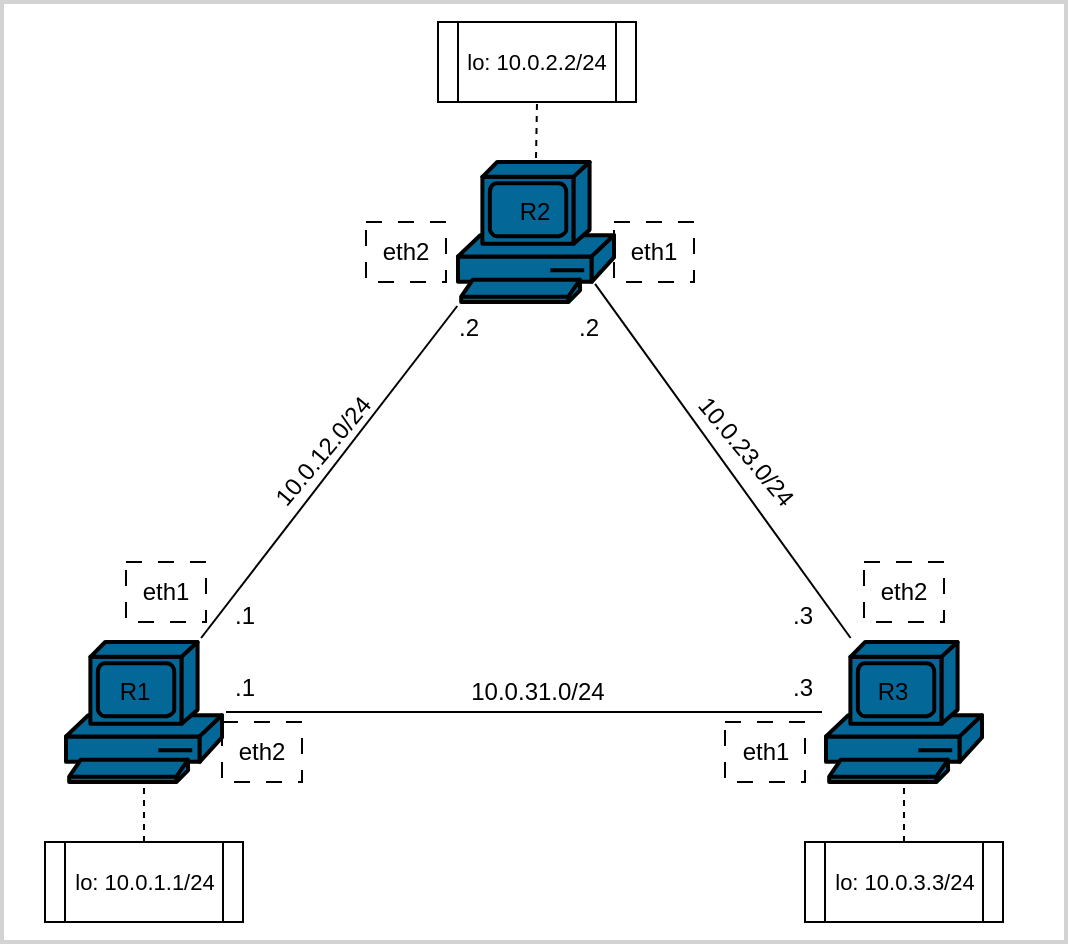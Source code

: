 <mxfile version="28.0.6">
  <diagram name="Page-1" id="QNtcoWRYU7GwBWOjYg5Z">
    <mxGraphModel dx="983" dy="579" grid="1" gridSize="10" guides="1" tooltips="1" connect="1" arrows="1" fold="1" page="1" pageScale="1" pageWidth="850" pageHeight="1100" math="0" shadow="0">
      <root>
        <mxCell id="0" />
        <mxCell id="1" parent="0" />
        <mxCell id="kkkl5rw_G0uq3lylavK_-32" value="" style="rounded=0;whiteSpace=wrap;html=1;fillColor=#FFFFFF;strokeColor=#d3d3d3;strokeWidth=2;fontColor=#000000;" vertex="1" parent="1">
          <mxGeometry x="158" y="50" width="532" height="470" as="geometry" />
        </mxCell>
        <mxCell id="kkkl5rw_G0uq3lylavK_-1" value="" style="shape=mxgraph.cisco.computers_and_peripherals.pc;html=1;pointerEvents=1;dashed=0;fillColor=#036897;strokeColor=#000000;strokeWidth=2;verticalLabelPosition=bottom;verticalAlign=top;align=center;outlineConnect=0;perimeterSpacing=2;" vertex="1" parent="1">
          <mxGeometry x="570" y="370" width="78" height="70" as="geometry" />
        </mxCell>
        <mxCell id="kkkl5rw_G0uq3lylavK_-2" value="" style="shape=mxgraph.cisco.computers_and_peripherals.pc;html=1;pointerEvents=1;dashed=0;fillColor=#036897;strokeColor=#000000;strokeWidth=2;verticalLabelPosition=bottom;verticalAlign=top;align=center;outlineConnect=0;gradientColor=none;shadow=0;perimeterSpacing=2;" vertex="1" parent="1">
          <mxGeometry x="386" y="130" width="78" height="70" as="geometry" />
        </mxCell>
        <mxCell id="kkkl5rw_G0uq3lylavK_-3" value="" style="shape=mxgraph.cisco.computers_and_peripherals.pc;html=1;pointerEvents=1;dashed=0;fillColor=#036897;strokeColor=#000000;strokeWidth=2;verticalLabelPosition=bottom;verticalAlign=top;align=center;outlineConnect=0;perimeterSpacing=2;" vertex="1" parent="1">
          <mxGeometry x="190" y="370" width="78" height="70" as="geometry" />
        </mxCell>
        <mxCell id="kkkl5rw_G0uq3lylavK_-4" value="" style="endArrow=none;html=1;rounded=0;entryX=0.02;entryY=1;entryDx=0;entryDy=0;entryPerimeter=0;strokeColor=#000000;" edge="1" parent="1" source="kkkl5rw_G0uq3lylavK_-3" target="kkkl5rw_G0uq3lylavK_-2">
          <mxGeometry width="50" height="50" relative="1" as="geometry">
            <mxPoint x="700" y="460" as="sourcePoint" />
            <mxPoint x="750" y="410" as="targetPoint" />
          </mxGeometry>
        </mxCell>
        <mxCell id="kkkl5rw_G0uq3lylavK_-5" value="" style="endArrow=none;html=1;rounded=0;strokeColor=#000000;" edge="1" parent="1" source="kkkl5rw_G0uq3lylavK_-3" target="kkkl5rw_G0uq3lylavK_-1">
          <mxGeometry width="50" height="50" relative="1" as="geometry">
            <mxPoint x="410" y="460" as="sourcePoint" />
            <mxPoint x="542" y="290" as="targetPoint" />
          </mxGeometry>
        </mxCell>
        <mxCell id="kkkl5rw_G0uq3lylavK_-6" value="" style="endArrow=none;html=1;rounded=0;entryX=0.86;entryY=0.85;entryDx=0;entryDy=0;entryPerimeter=0;strokeColor=#000000;" edge="1" parent="1" source="kkkl5rw_G0uq3lylavK_-1" target="kkkl5rw_G0uq3lylavK_-2">
          <mxGeometry width="50" height="50" relative="1" as="geometry">
            <mxPoint x="530" y="420" as="sourcePoint" />
            <mxPoint x="662" y="250" as="targetPoint" />
          </mxGeometry>
        </mxCell>
        <mxCell id="kkkl5rw_G0uq3lylavK_-8" value="&lt;font style=&quot;font-size: 11px;&quot;&gt;lo: 10.0.1.1/24&lt;/font&gt;" style="shape=process;whiteSpace=wrap;html=1;backgroundOutline=1;strokeColor=#000000;fontColor=#000000;fillColor=none;" vertex="1" parent="1">
          <mxGeometry x="179.5" y="470" width="99" height="40" as="geometry" />
        </mxCell>
        <mxCell id="kkkl5rw_G0uq3lylavK_-9" value="&lt;font style=&quot;font-size: 11px;&quot;&gt;lo: 10.0.3.3/24&lt;/font&gt;" style="shape=process;whiteSpace=wrap;html=1;backgroundOutline=1;strokeColor=#000000;fontColor=#000000;fillColor=none;" vertex="1" parent="1">
          <mxGeometry x="559.5" y="470" width="99" height="40" as="geometry" />
        </mxCell>
        <mxCell id="kkkl5rw_G0uq3lylavK_-10" value="&lt;font style=&quot;font-size: 11px;&quot;&gt;lo: 10.0.2.2/24&lt;/font&gt;" style="shape=process;whiteSpace=wrap;html=1;backgroundOutline=1;strokeColor=#000000;fontColor=#000000;fillColor=none;" vertex="1" parent="1">
          <mxGeometry x="376" y="60" width="99" height="40" as="geometry" />
        </mxCell>
        <mxCell id="kkkl5rw_G0uq3lylavK_-11" value="" style="endArrow=none;dashed=1;html=1;rounded=0;exitX=0.5;exitY=0;exitDx=0;exitDy=0;entryX=0.5;entryY=1;entryDx=0;entryDy=0;entryPerimeter=0;strokeColor=#000000;" edge="1" parent="1" source="kkkl5rw_G0uq3lylavK_-9" target="kkkl5rw_G0uq3lylavK_-1">
          <mxGeometry width="50" height="50" relative="1" as="geometry">
            <mxPoint x="700" y="460" as="sourcePoint" />
            <mxPoint x="750" y="410" as="targetPoint" />
          </mxGeometry>
        </mxCell>
        <mxCell id="kkkl5rw_G0uq3lylavK_-12" value="" style="endArrow=none;dashed=1;html=1;rounded=0;exitX=0.5;exitY=0;exitDx=0;exitDy=0;entryX=0.5;entryY=1;entryDx=0;entryDy=0;entryPerimeter=0;strokeColor=#000000;" edge="1" parent="1" source="kkkl5rw_G0uq3lylavK_-8" target="kkkl5rw_G0uq3lylavK_-3">
          <mxGeometry width="50" height="50" relative="1" as="geometry">
            <mxPoint x="450" y="510" as="sourcePoint" />
            <mxPoint x="450" y="480" as="targetPoint" />
          </mxGeometry>
        </mxCell>
        <mxCell id="kkkl5rw_G0uq3lylavK_-13" value="" style="endArrow=none;dashed=1;html=1;rounded=0;exitX=0.5;exitY=0;exitDx=0;exitDy=0;entryX=0.5;entryY=1;entryDx=0;entryDy=0;exitPerimeter=0;strokeColor=#000000;" edge="1" parent="1" source="kkkl5rw_G0uq3lylavK_-2" target="kkkl5rw_G0uq3lylavK_-10">
          <mxGeometry width="50" height="50" relative="1" as="geometry">
            <mxPoint x="620" y="260" as="sourcePoint" />
            <mxPoint x="620" y="230" as="targetPoint" />
          </mxGeometry>
        </mxCell>
        <mxCell id="kkkl5rw_G0uq3lylavK_-14" value="eth1" style="rounded=0;whiteSpace=wrap;html=1;dashed=1;dashPattern=8 8;strokeColor=#000000;fontColor=#000000;fillColor=none;" vertex="1" parent="1">
          <mxGeometry x="220" y="330" width="40" height="30" as="geometry" />
        </mxCell>
        <mxCell id="kkkl5rw_G0uq3lylavK_-15" value="eth1" style="rounded=0;whiteSpace=wrap;html=1;dashed=1;dashPattern=8 8;strokeColor=#000000;fontColor=#000000;fillColor=none;" vertex="1" parent="1">
          <mxGeometry x="464" y="160" width="40" height="30" as="geometry" />
        </mxCell>
        <mxCell id="kkkl5rw_G0uq3lylavK_-16" value="eth1" style="rounded=0;whiteSpace=wrap;html=1;dashed=1;dashPattern=8 8;strokeColor=#000000;fontColor=#000000;fillColor=none;" vertex="1" parent="1">
          <mxGeometry x="519.5" y="410" width="40" height="30" as="geometry" />
        </mxCell>
        <mxCell id="kkkl5rw_G0uq3lylavK_-17" value="eth2" style="rounded=0;whiteSpace=wrap;html=1;dashed=1;dashPattern=8 8;strokeColor=#000000;fontColor=#000000;fillColor=none;" vertex="1" parent="1">
          <mxGeometry x="268" y="410" width="40" height="30" as="geometry" />
        </mxCell>
        <mxCell id="kkkl5rw_G0uq3lylavK_-19" value="eth2" style="rounded=0;whiteSpace=wrap;html=1;dashed=1;dashPattern=8 8;strokeColor=#000000;fontColor=#000000;fillColor=none;" vertex="1" parent="1">
          <mxGeometry x="340" y="160" width="40" height="30" as="geometry" />
        </mxCell>
        <mxCell id="kkkl5rw_G0uq3lylavK_-20" value="eth2" style="rounded=0;whiteSpace=wrap;html=1;dashed=1;dashPattern=8 8;strokeColor=#000000;fontColor=#000000;fillColor=none;" vertex="1" parent="1">
          <mxGeometry x="589" y="330" width="40" height="30" as="geometry" />
        </mxCell>
        <mxCell id="kkkl5rw_G0uq3lylavK_-21" value="10.0.12.0/24" style="text;html=1;align=center;verticalAlign=middle;whiteSpace=wrap;rounded=0;rotation=-50;strokeColor=none;fontColor=#000000;fillColor=none;" vertex="1" parent="1">
          <mxGeometry x="278.5" y="260" width="80" height="30" as="geometry" />
        </mxCell>
        <mxCell id="kkkl5rw_G0uq3lylavK_-23" value="10.0.23.0/24" style="text;html=1;align=center;verticalAlign=middle;whiteSpace=wrap;rounded=0;rotation=50;strokeColor=none;fontColor=#000000;fillColor=none;" vertex="1" parent="1">
          <mxGeometry x="490.002" y="260.004" width="80" height="30" as="geometry" />
        </mxCell>
        <mxCell id="kkkl5rw_G0uq3lylavK_-24" value="10.0.31.0/24" style="text;html=1;align=center;verticalAlign=middle;whiteSpace=wrap;rounded=0;rotation=0;strokeColor=none;fontColor=#000000;fillColor=none;" vertex="1" parent="1">
          <mxGeometry x="385.502" y="380.004" width="80" height="30" as="geometry" />
        </mxCell>
        <mxCell id="kkkl5rw_G0uq3lylavK_-25" value=".1" style="text;html=1;align=center;verticalAlign=middle;whiteSpace=wrap;rounded=0;rotation=0;strokeColor=none;fontColor=#000000;fillColor=none;" vertex="1" parent="1">
          <mxGeometry x="268.0" y="380" width="22.8" height="25.28" as="geometry" />
        </mxCell>
        <mxCell id="kkkl5rw_G0uq3lylavK_-26" value=".1" style="text;html=1;align=center;verticalAlign=middle;whiteSpace=wrap;rounded=0;rotation=0;strokeColor=none;fontColor=#000000;fillColor=none;" vertex="1" parent="1">
          <mxGeometry x="268" y="344.72" width="22.8" height="25.28" as="geometry" />
        </mxCell>
        <mxCell id="kkkl5rw_G0uq3lylavK_-27" value=".2" style="text;html=1;align=center;verticalAlign=middle;whiteSpace=wrap;rounded=0;rotation=0;strokeColor=none;fontColor=#000000;fillColor=none;" vertex="1" parent="1">
          <mxGeometry x="380" y="200" width="22.8" height="25.28" as="geometry" />
        </mxCell>
        <mxCell id="kkkl5rw_G0uq3lylavK_-28" value=".2" style="text;html=1;align=center;verticalAlign=middle;whiteSpace=wrap;rounded=0;rotation=0;strokeColor=none;fontColor=#000000;fillColor=none;" vertex="1" parent="1">
          <mxGeometry x="440" y="200" width="22.8" height="25.28" as="geometry" />
        </mxCell>
        <mxCell id="kkkl5rw_G0uq3lylavK_-29" value=".3" style="text;html=1;align=center;verticalAlign=middle;whiteSpace=wrap;rounded=0;rotation=0;strokeColor=none;fontColor=#000000;fillColor=none;" vertex="1" parent="1">
          <mxGeometry x="547.2" y="380" width="22.8" height="25.28" as="geometry" />
        </mxCell>
        <mxCell id="kkkl5rw_G0uq3lylavK_-30" value=".3" style="text;html=1;align=center;verticalAlign=middle;whiteSpace=wrap;rounded=0;rotation=0;strokeColor=none;fontColor=#000000;fillColor=none;" vertex="1" parent="1">
          <mxGeometry x="547.2" y="344.72" width="22.8" height="25.28" as="geometry" />
        </mxCell>
        <mxCell id="kkkl5rw_G0uq3lylavK_-33" value="R1" style="text;html=1;align=center;verticalAlign=middle;whiteSpace=wrap;rounded=0;" vertex="1" parent="1">
          <mxGeometry x="199" y="380" width="51" height="30" as="geometry" />
        </mxCell>
        <mxCell id="kkkl5rw_G0uq3lylavK_-34" value="R2" style="text;html=1;align=center;verticalAlign=middle;whiteSpace=wrap;rounded=0;" vertex="1" parent="1">
          <mxGeometry x="398.5" y="140" width="51" height="30" as="geometry" />
        </mxCell>
        <mxCell id="kkkl5rw_G0uq3lylavK_-35" value="R3" style="text;html=1;align=center;verticalAlign=middle;whiteSpace=wrap;rounded=0;" vertex="1" parent="1">
          <mxGeometry x="578" y="380" width="51" height="30" as="geometry" />
        </mxCell>
      </root>
    </mxGraphModel>
  </diagram>
</mxfile>
